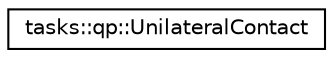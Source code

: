 digraph "Graphical Class Hierarchy"
{
  edge [fontname="Helvetica",fontsize="10",labelfontname="Helvetica",labelfontsize="10"];
  node [fontname="Helvetica",fontsize="10",shape=record];
  rankdir="LR";
  Node0 [label="tasks::qp::UnilateralContact",height=0.2,width=0.4,color="black", fillcolor="white", style="filled",URL="$structtasks_1_1qp_1_1UnilateralContact.html"];
}
